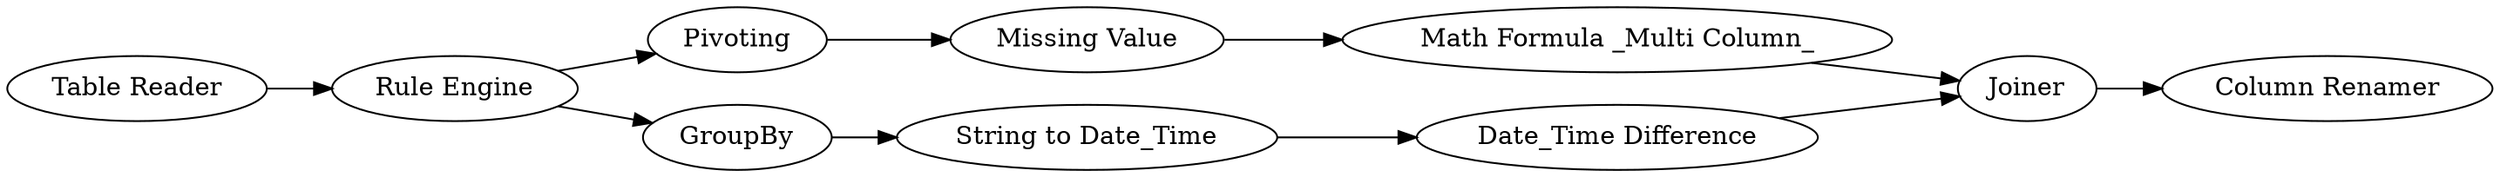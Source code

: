 digraph {
	7 -> 8
	4 -> 5
	8 -> 9
	2 -> 7
	6 -> 10
	5 -> 6
	1 -> 2
	9 -> 10
	10 -> 12
	2 -> 4
	5 [label="String to Date_Time"]
	1 [label="Table Reader"]
	7 [label=Pivoting]
	9 [label="Math Formula _Multi Column_"]
	4 [label=GroupBy]
	6 [label="Date_Time Difference"]
	8 [label="Missing Value"]
	12 [label="Column Renamer"]
	2 [label="Rule Engine"]
	10 [label=Joiner]
	rankdir=LR
}
